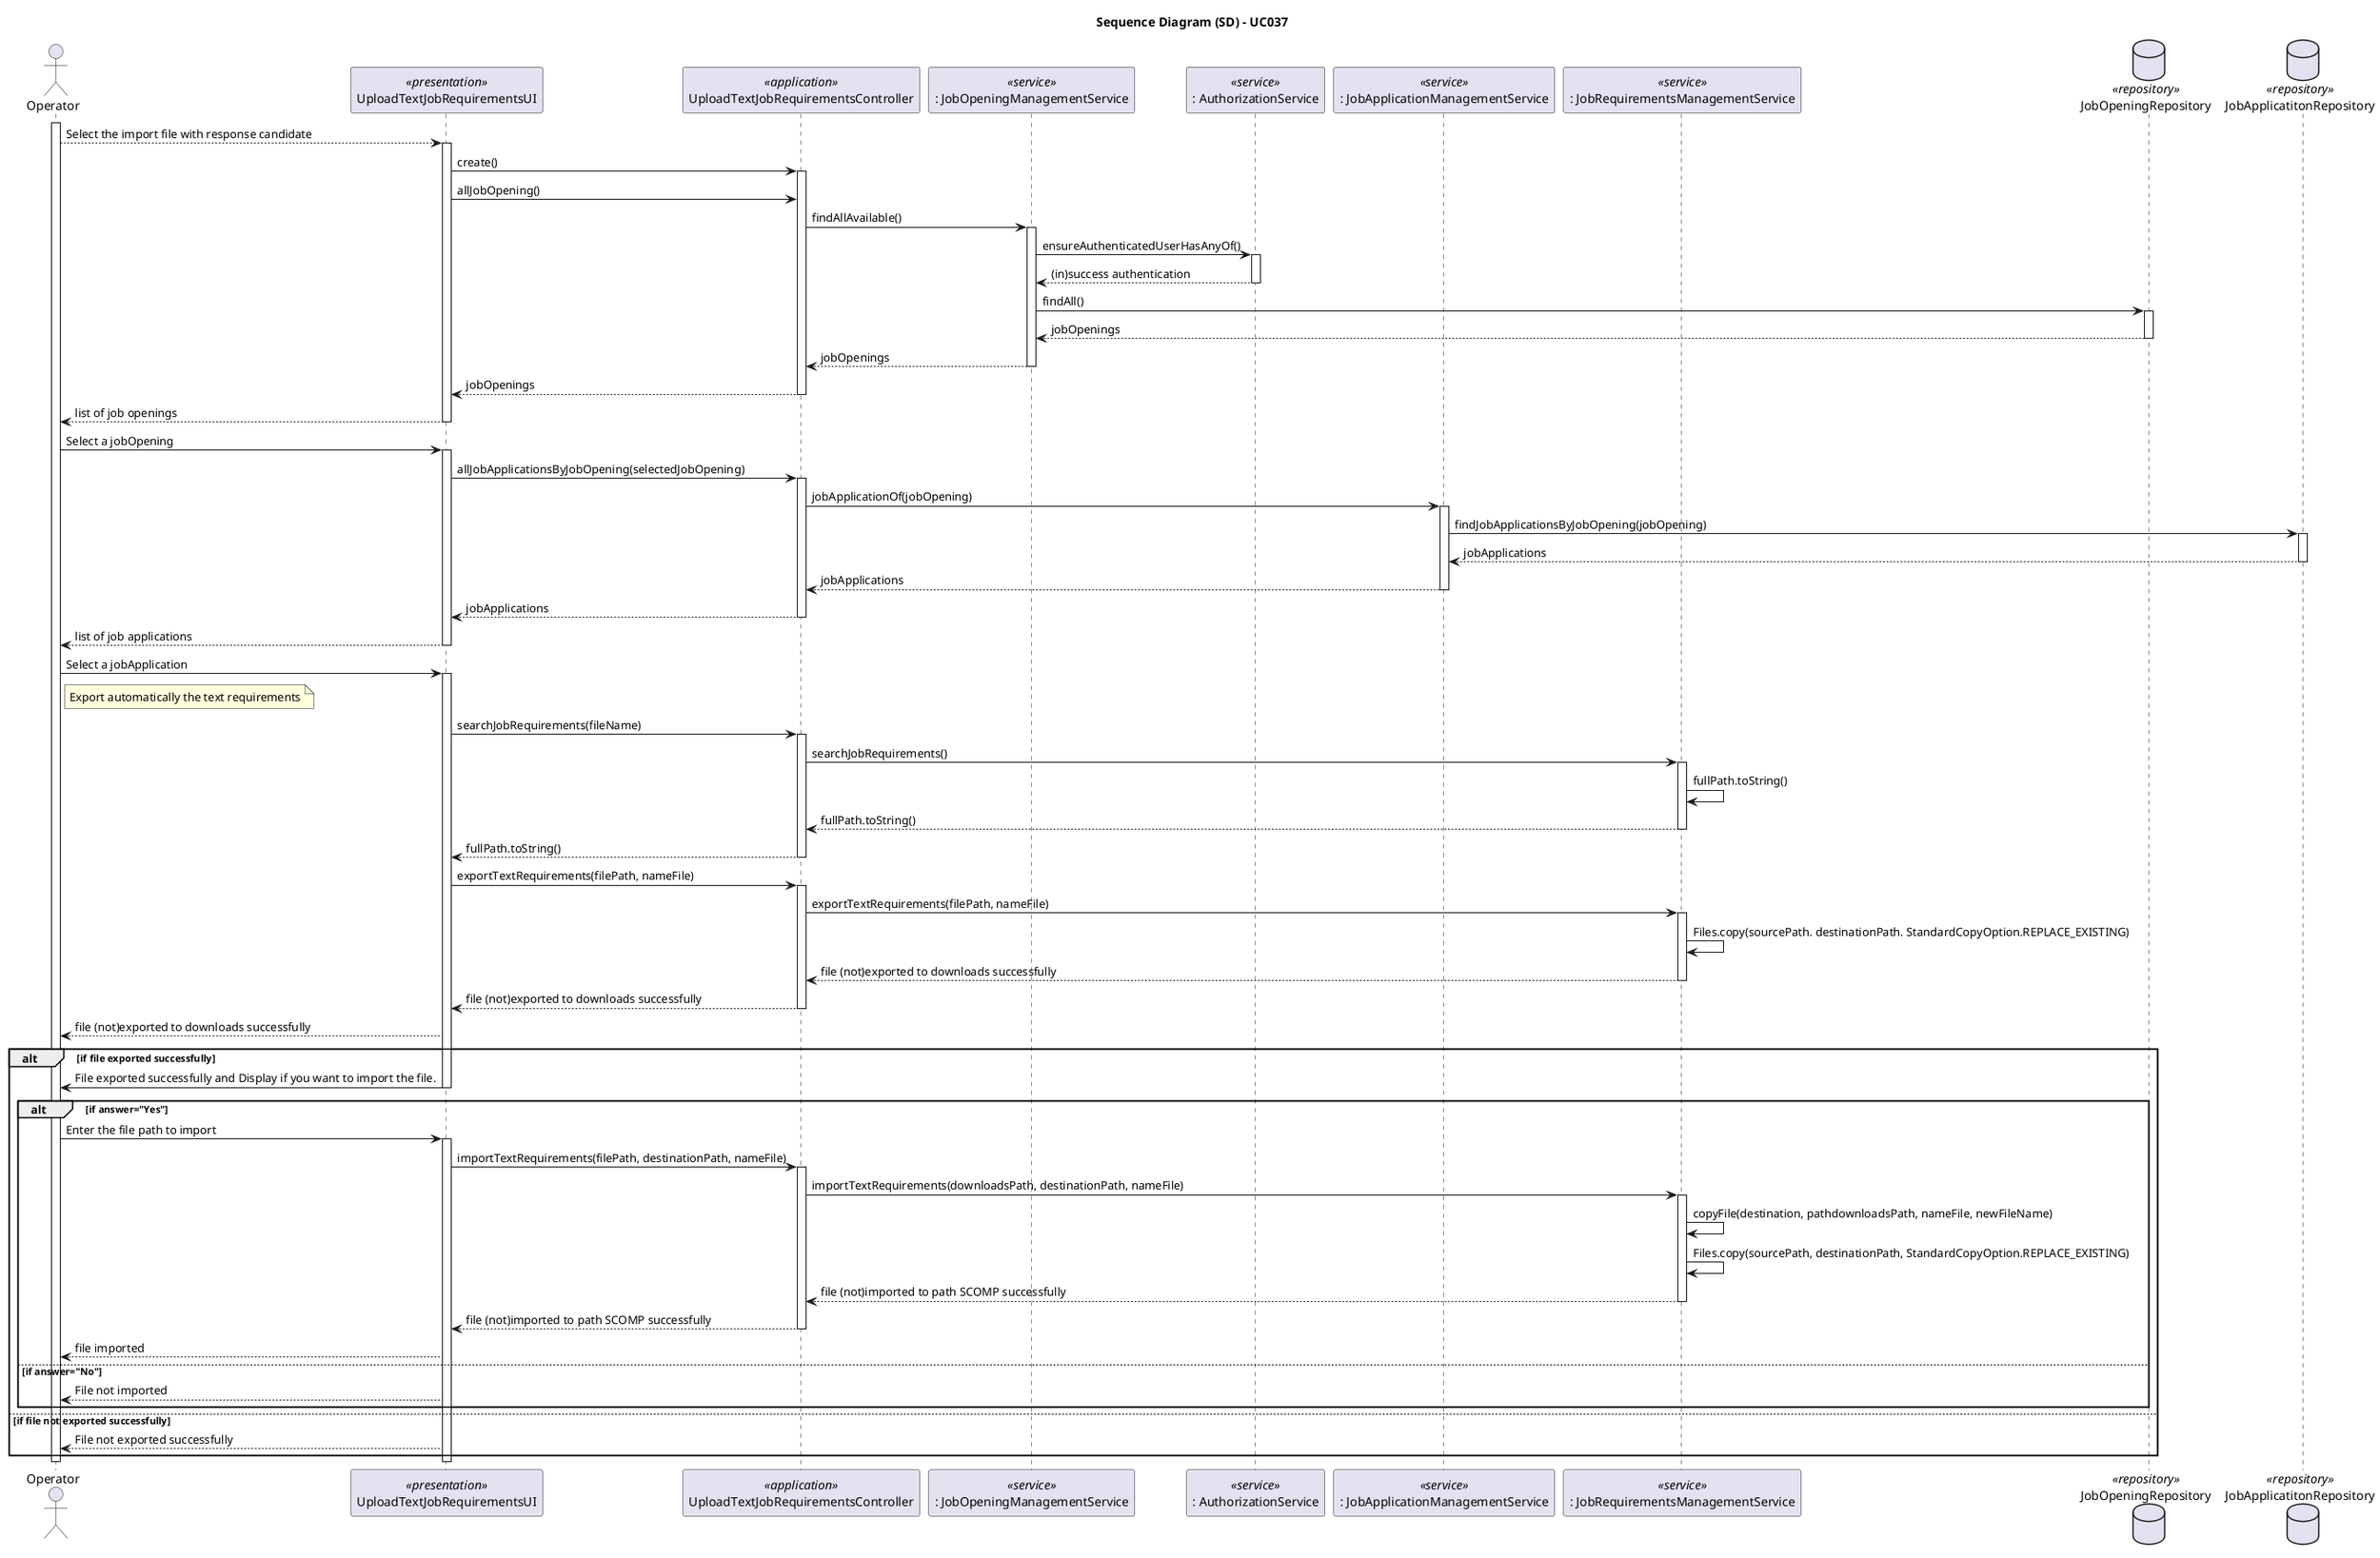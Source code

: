 @startuml
skinparam packageStyle rectangle
skinparam shadowing false
skinparam linetype polyline

skinparam classAttributeIconSize 0

title Sequence Diagram (SD) - UC037

actor Operator as Operator
participant UploadTextJobRequirementsUI as UI <<presentation>>
participant UploadTextJobRequirementsController as Controller <<application>>
participant ": JobOpeningManagementService" as JobOpeningService  <<service>>
participant ": AuthorizationService" as AuthService <<service>>
participant ": JobApplicationManagementService" as JobApplicationService <<service>>
participant ": JobRequirementsManagementService" as RequirementsService <<service>>

database JobOpeningRepository as JobOpeningRepository <<repository>>
database JobApplicatitonRepository as JobApplicatitonRepository <<repository>>

activate Operator

    Operator --> UI: Select the import file with response candidate
    activate UI


    UI -> Controller: create()

       activate Controller

            UI -> Controller : allJobOpening()


                Controller -> JobOpeningService : findAllAvailable()

           activate JobOpeningService

                  JobOpeningService -> AuthService : ensureAuthenticatedUserHasAnyOf()

                    activate AuthService

                        AuthService --> JobOpeningService : (in)success authentication

                    deactivate AuthService

                  JobOpeningService -> JobOpeningRepository : findAll()

                    activate JobOpeningRepository

                        JobOpeningRepository --> JobOpeningService : jobOpenings

                    deactivate JobOpeningRepository

                  JobOpeningService --> Controller : jobOpenings

           deactivate JobOpeningService

            Controller --> UI : jobOpenings

       deactivate Controller

       UI --> Operator : list of job openings

    deactivate UI

       Operator -> UI : Select a jobOpening

         activate UI

                UI -> Controller : allJobApplicationsByJobOpening(selectedJobOpening)

                 activate Controller

                      Controller -> JobApplicationService : jobApplicationOf(jobOpening)

                            activate JobApplicationService

                                JobApplicationService -> JobApplicatitonRepository : findJobApplicationsByJobOpening(jobOpening)

                                    activate JobApplicatitonRepository

                                        JobApplicatitonRepository --> JobApplicationService : jobApplications

                                    deactivate JobApplicatitonRepository

                                JobApplicationService --> Controller : jobApplications

                            deactivate JobApplicationService

                      Controller --> UI : jobApplications

                 deactivate Controller

                UI --> Operator : list of job applications

            deactivate UI

            Operator -> UI : Select a jobApplication
            note right of Operator
                Export automatically the text requirements
            end note

            activate UI

                UI -> Controller : searchJobRequirements(fileName)

                    activate Controller

                        Controller -> RequirementsService : searchJobRequirements()

                            activate RequirementsService

                                RequirementsService -> RequirementsService : fullPath.toString()


                                RequirementsService --> Controller : fullPath.toString()

                            deactivate RequirementsService

                        Controller --> UI : fullPath.toString()

                    deactivate Controller

                            UI -> Controller: exportTextRequirements(filePath, nameFile)

                                activate Controller

                                    Controller -> RequirementsService : exportTextRequirements(filePath, nameFile)

                                        activate RequirementsService

                                            RequirementsService -> RequirementsService : Files.copy(sourcePath. destinationPath. StandardCopyOption.REPLACE_EXISTING)

                                            RequirementsService --> Controller : file (not)exported to downloads successfully

                                        deactivate RequirementsService

                                    Controller --> UI : file (not)exported to downloads successfully

                                deactivate Controller

                                UI --> Operator : file (not)exported to downloads successfully

                                alt if file exported successfully

                                    UI -> Operator : File exported successfully and Display if you want to import the file.

                                    deactivate UI

                                    alt if answer="Yes"

                                    Operator -> UI : Enter the file path to import

                                    activate UI

                                        UI -> Controller : importTextRequirements(filePath, destinationPath, nameFile)

                                        activate Controller

                                            Controller -> RequirementsService : importTextRequirements(downloadsPath, destinationPath, nameFile)

                                            activate RequirementsService

                                                RequirementsService -> RequirementsService : copyFile(destination, pathdownloadsPath, nameFile, newFileName)

                                                RequirementsService -> RequirementsService : Files.copy(sourcePath, destinationPath, StandardCopyOption.REPLACE_EXISTING)


                                                RequirementsService --> Controller : file (not)imported to path SCOMP successfully

                                            deactivate RequirementsService

                                            Controller --> UI : file (not)imported to path SCOMP successfully

                                        deactivate Controller

                                        UI --> Operator : file imported


                                    else if answer="No"

                                        UI --> Operator : File not imported

                                    end

                                else if file not exported successfully

                                    UI --> Operator : File not exported successfully

                                end

                        deactivate Operator

                    deactivate Operator

            deactivate UI
deactivate Operator

@enduml